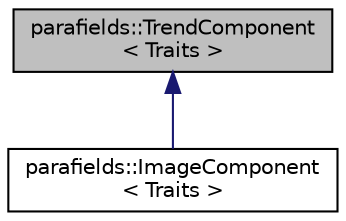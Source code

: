 digraph "parafields::TrendComponent&lt; Traits &gt;"
{
 // LATEX_PDF_SIZE
  edge [fontname="Helvetica",fontsize="10",labelfontname="Helvetica",labelfontsize="10"];
  node [fontname="Helvetica",fontsize="10",shape=record];
  Node1 [label="parafields::TrendComponent\l\< Traits \>",height=0.2,width=0.4,color="black", fillcolor="grey75", style="filled", fontcolor="black",tooltip="Component of random field representing deterministic structure."];
  Node1 -> Node2 [dir="back",color="midnightblue",fontsize="10",style="solid",fontname="Helvetica"];
  Node2 [label="parafields::ImageComponent\l\< Traits \>",height=0.2,width=0.4,color="black", fillcolor="white", style="filled",URL="$a00970.html",tooltip="Component of random field based on pixel image."];
}
